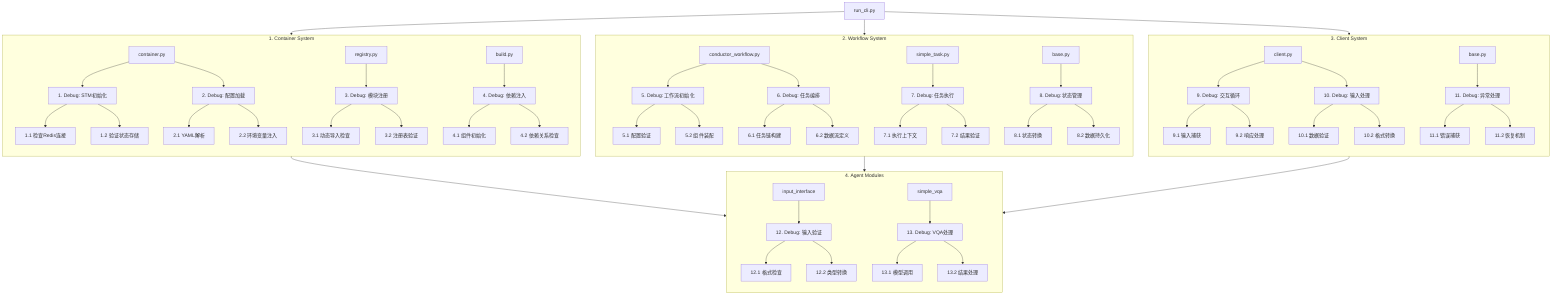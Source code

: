 graph TB
    A[run_cli.py] --> B[Container System]
    A --> C[Workflow System]
    A --> D[Client System]
    
    subgraph B[1. Container System]
        direction TB
        B1[container.py] --> BD1[1. Debug: STM初始化]
        BD1 --> BDP1[1.1 检查Redis连接]
        BD1 --> BDP2[1.2 验证状态存储]
        
        B1 --> BD2[2. Debug: 配置加载]
        BD2 --> BDP3[2.1 YAML解析]
        BD2 --> BDP4[2.2 环境变量注入]
        
        B2[registry.py] --> BD3[3. Debug: 模块注册]
        BD3 --> BDP5[3.1 动态导入检查]
        BD3 --> BDP6[3.2 注册表验证]
        
        B3[build.py] --> BD4[4. Debug: 依赖注入]
        BD4 --> BDP7[4.1 组件初始化]
        BD4 --> BDP8[4.2 依赖关系检查]
    end
    
    subgraph C[2. Workflow System]
        direction TB
        C1[conductor_workflow.py] --> CD1[5. Debug: 工作流初始化]
        CD1 --> CDP1[5.1 配置验证]
        CD1 --> CDP2[5.2 组件装配]
        
        C1 --> CD2[6. Debug: 任务编排]
        CD2 --> CDP3[6.1 任务链构建]
        CD2 --> CDP4[6.2 数据流定义]
        
        C2[simple_task.py] --> CD3[7. Debug: 任务执行]
        CD3 --> CDP5[7.1 执行上下文]
        CD3 --> CDP6[7.2 结果验证]
        
        C3[base.py] --> CD4[8. Debug: 状态管理]
        CD4 --> CDP7[8.1 状态转换]
        CD4 --> CDP8[8.2 数据持久化]
    end
    
    subgraph D[3. Client System]
        direction TB
        D1[client.py] --> DD1[9. Debug: 交互循环]
        DD1 --> DDP1[9.1 输入捕获]
        DD1 --> DDP2[9.2 响应处理]
        
        D1 --> DD2[10. Debug: 输入处理]
        DD2 --> DDP3[10.1 数据验证]
        DD2 --> DDP4[10.2 格式转换]
        
        D2[base.py] --> DD3[11. Debug: 异常处理]
        DD3 --> DDP5[11.1 错误捕获]
        DD3 --> DDP6[11.2 恢复机制]
    end
    
    subgraph E[4. Agent Modules]
        direction TB
        E1[input_interface] --> ED1[12. Debug: 输入验证]
        ED1 --> EDP1[12.1 格式检查]
        ED1 --> EDP2[12.2 类型转换]
        
        E2[simple_vqa] --> ED2[13. Debug: VQA处理]
        ED2 --> EDP3[13.1 模型调用]
        ED2 --> EDP4[13.2 结果处理]
    end
    
    B --> E
    C --> E
    D --> E